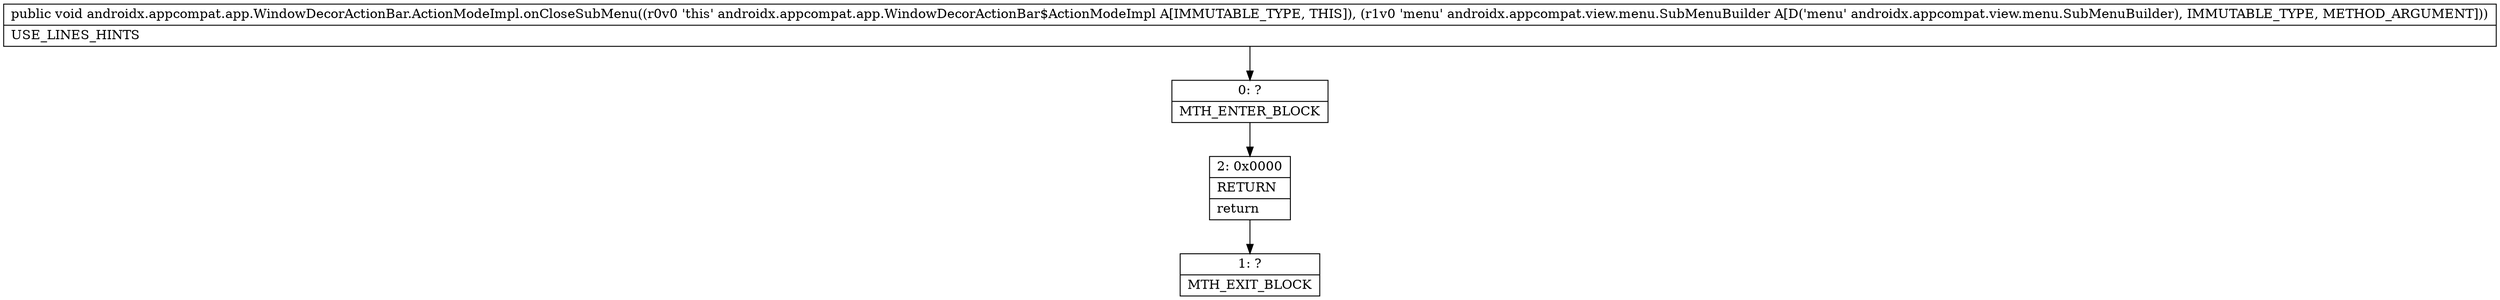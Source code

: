 digraph "CFG forandroidx.appcompat.app.WindowDecorActionBar.ActionModeImpl.onCloseSubMenu(Landroidx\/appcompat\/view\/menu\/SubMenuBuilder;)V" {
Node_0 [shape=record,label="{0\:\ ?|MTH_ENTER_BLOCK\l}"];
Node_2 [shape=record,label="{2\:\ 0x0000|RETURN\l|return\l}"];
Node_1 [shape=record,label="{1\:\ ?|MTH_EXIT_BLOCK\l}"];
MethodNode[shape=record,label="{public void androidx.appcompat.app.WindowDecorActionBar.ActionModeImpl.onCloseSubMenu((r0v0 'this' androidx.appcompat.app.WindowDecorActionBar$ActionModeImpl A[IMMUTABLE_TYPE, THIS]), (r1v0 'menu' androidx.appcompat.view.menu.SubMenuBuilder A[D('menu' androidx.appcompat.view.menu.SubMenuBuilder), IMMUTABLE_TYPE, METHOD_ARGUMENT]))  | USE_LINES_HINTS\l}"];
MethodNode -> Node_0;Node_0 -> Node_2;
Node_2 -> Node_1;
}

